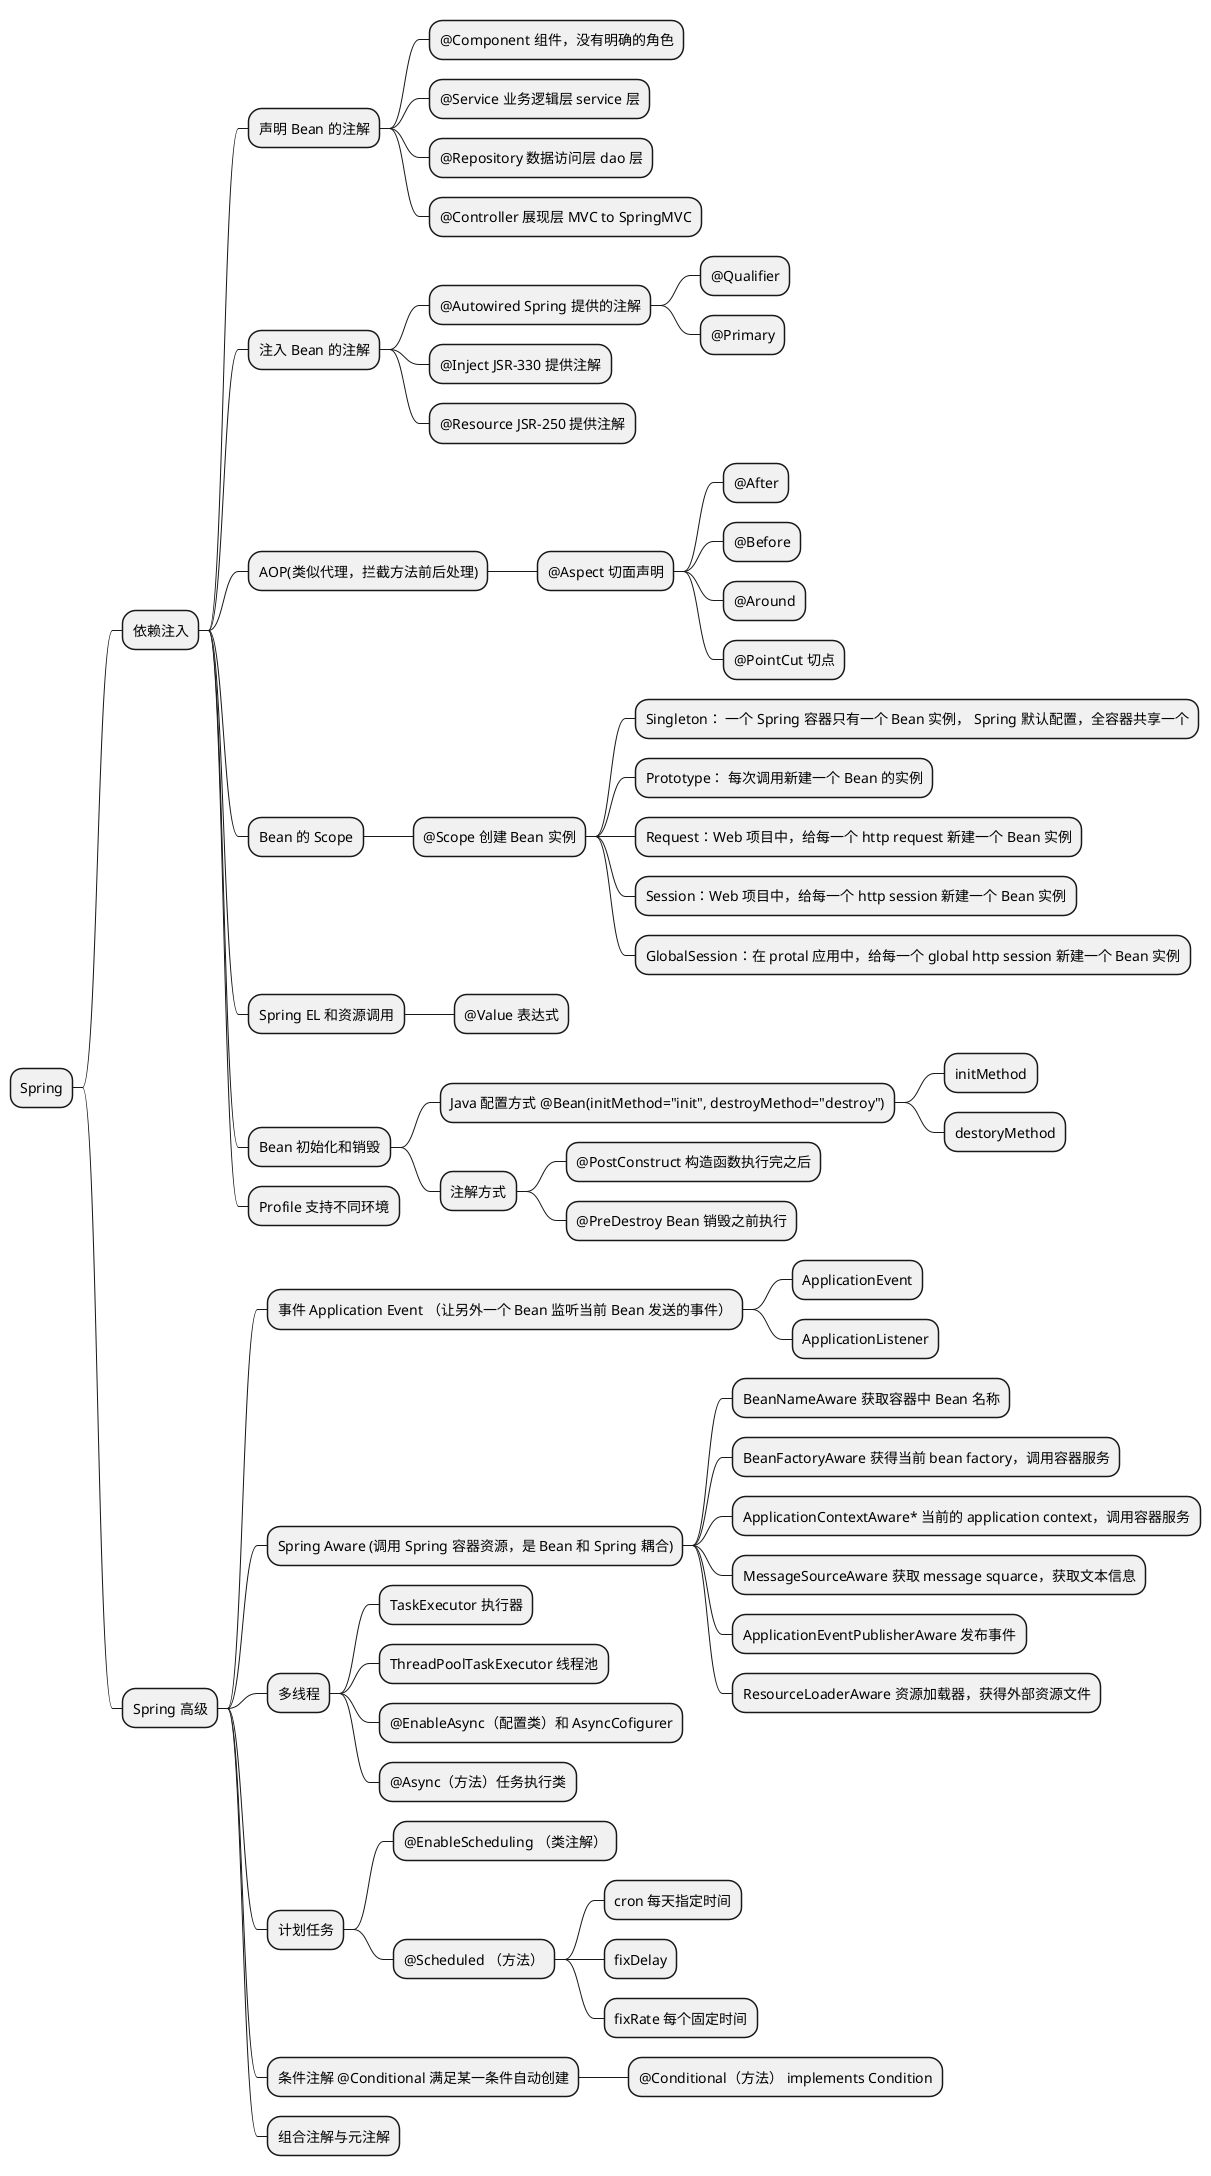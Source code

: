 @startmindmap
* Spring
** 依赖注入
*** 声明 Bean 的注解
**** @Component 组件，没有明确的角色
**** @Service 业务逻辑层 service 层
**** @Repository 数据访问层 dao 层
**** @Controller 展现层 MVC to SpringMVC
*** 注入 Bean 的注解
**** @Autowired Spring 提供的注解
***** @Qualifier
***** @Primary
**** @Inject JSR-330 提供注解
**** @Resource JSR-250 提供注解
*** AOP(类似代理，拦截方法前后处理)
**** @Aspect 切面声明
***** @After
***** @Before
***** @Around
***** @PointCut 切点
*** Bean 的 Scope
**** @Scope 创建 Bean 实例
***** Singleton： 一个 Spring 容器只有一个 Bean 实例， Spring 默认配置，全容器共享一个
***** Prototype： 每次调用新建一个 Bean 的实例
***** Request：Web 项目中，给每一个 http request 新建一个 Bean 实例
***** Session：Web 项目中，给每一个 http session 新建一个 Bean 实例
***** GlobalSession：在 protal 应用中，给每一个 global http session 新建一个 Bean 实例
*** Spring EL 和资源调用
**** @Value 表达式
*** Bean 初始化和销毁
**** Java 配置方式 @Bean(initMethod="init", destroyMethod="destroy")
***** initMethod
***** destoryMethod
**** 注解方式
***** @PostConstruct 构造函数执行完之后
***** @PreDestroy Bean 销毁之前执行
*** Profile 支持不同环境
** Spring 高级
*** 事件 Application Event （让另外一个 Bean 监听当前 Bean 发送的事件）
**** ApplicationEvent
**** ApplicationListener
*** Spring Aware (调用 Spring 容器资源，是 Bean 和 Spring 耦合)
**** BeanNameAware 获取容器中 Bean 名称
**** BeanFactoryAware 获得当前 bean factory，调用容器服务
**** ApplicationContextAware* 当前的 application context，调用容器服务
**** MessageSourceAware 获取 message squarce，获取文本信息
**** ApplicationEventPublisherAware 发布事件
**** ResourceLoaderAware 资源加载器，获得外部资源文件
*** 多线程
**** TaskExecutor 执行器
**** ThreadPoolTaskExecutor 线程池
**** @EnableAsync（配置类）和 AsyncCofigurer
**** @Async（方法）任务执行类
*** 计划任务
**** @EnableScheduling （类注解）
**** @Scheduled （方法）
***** cron 每天指定时间
***** fixDelay
***** fixRate 每个固定时间
*** 条件注解 @Conditional 满足某一条件自动创建
**** @Conditional（方法） implements Condition
*** 组合注解与元注解


@endmindmap